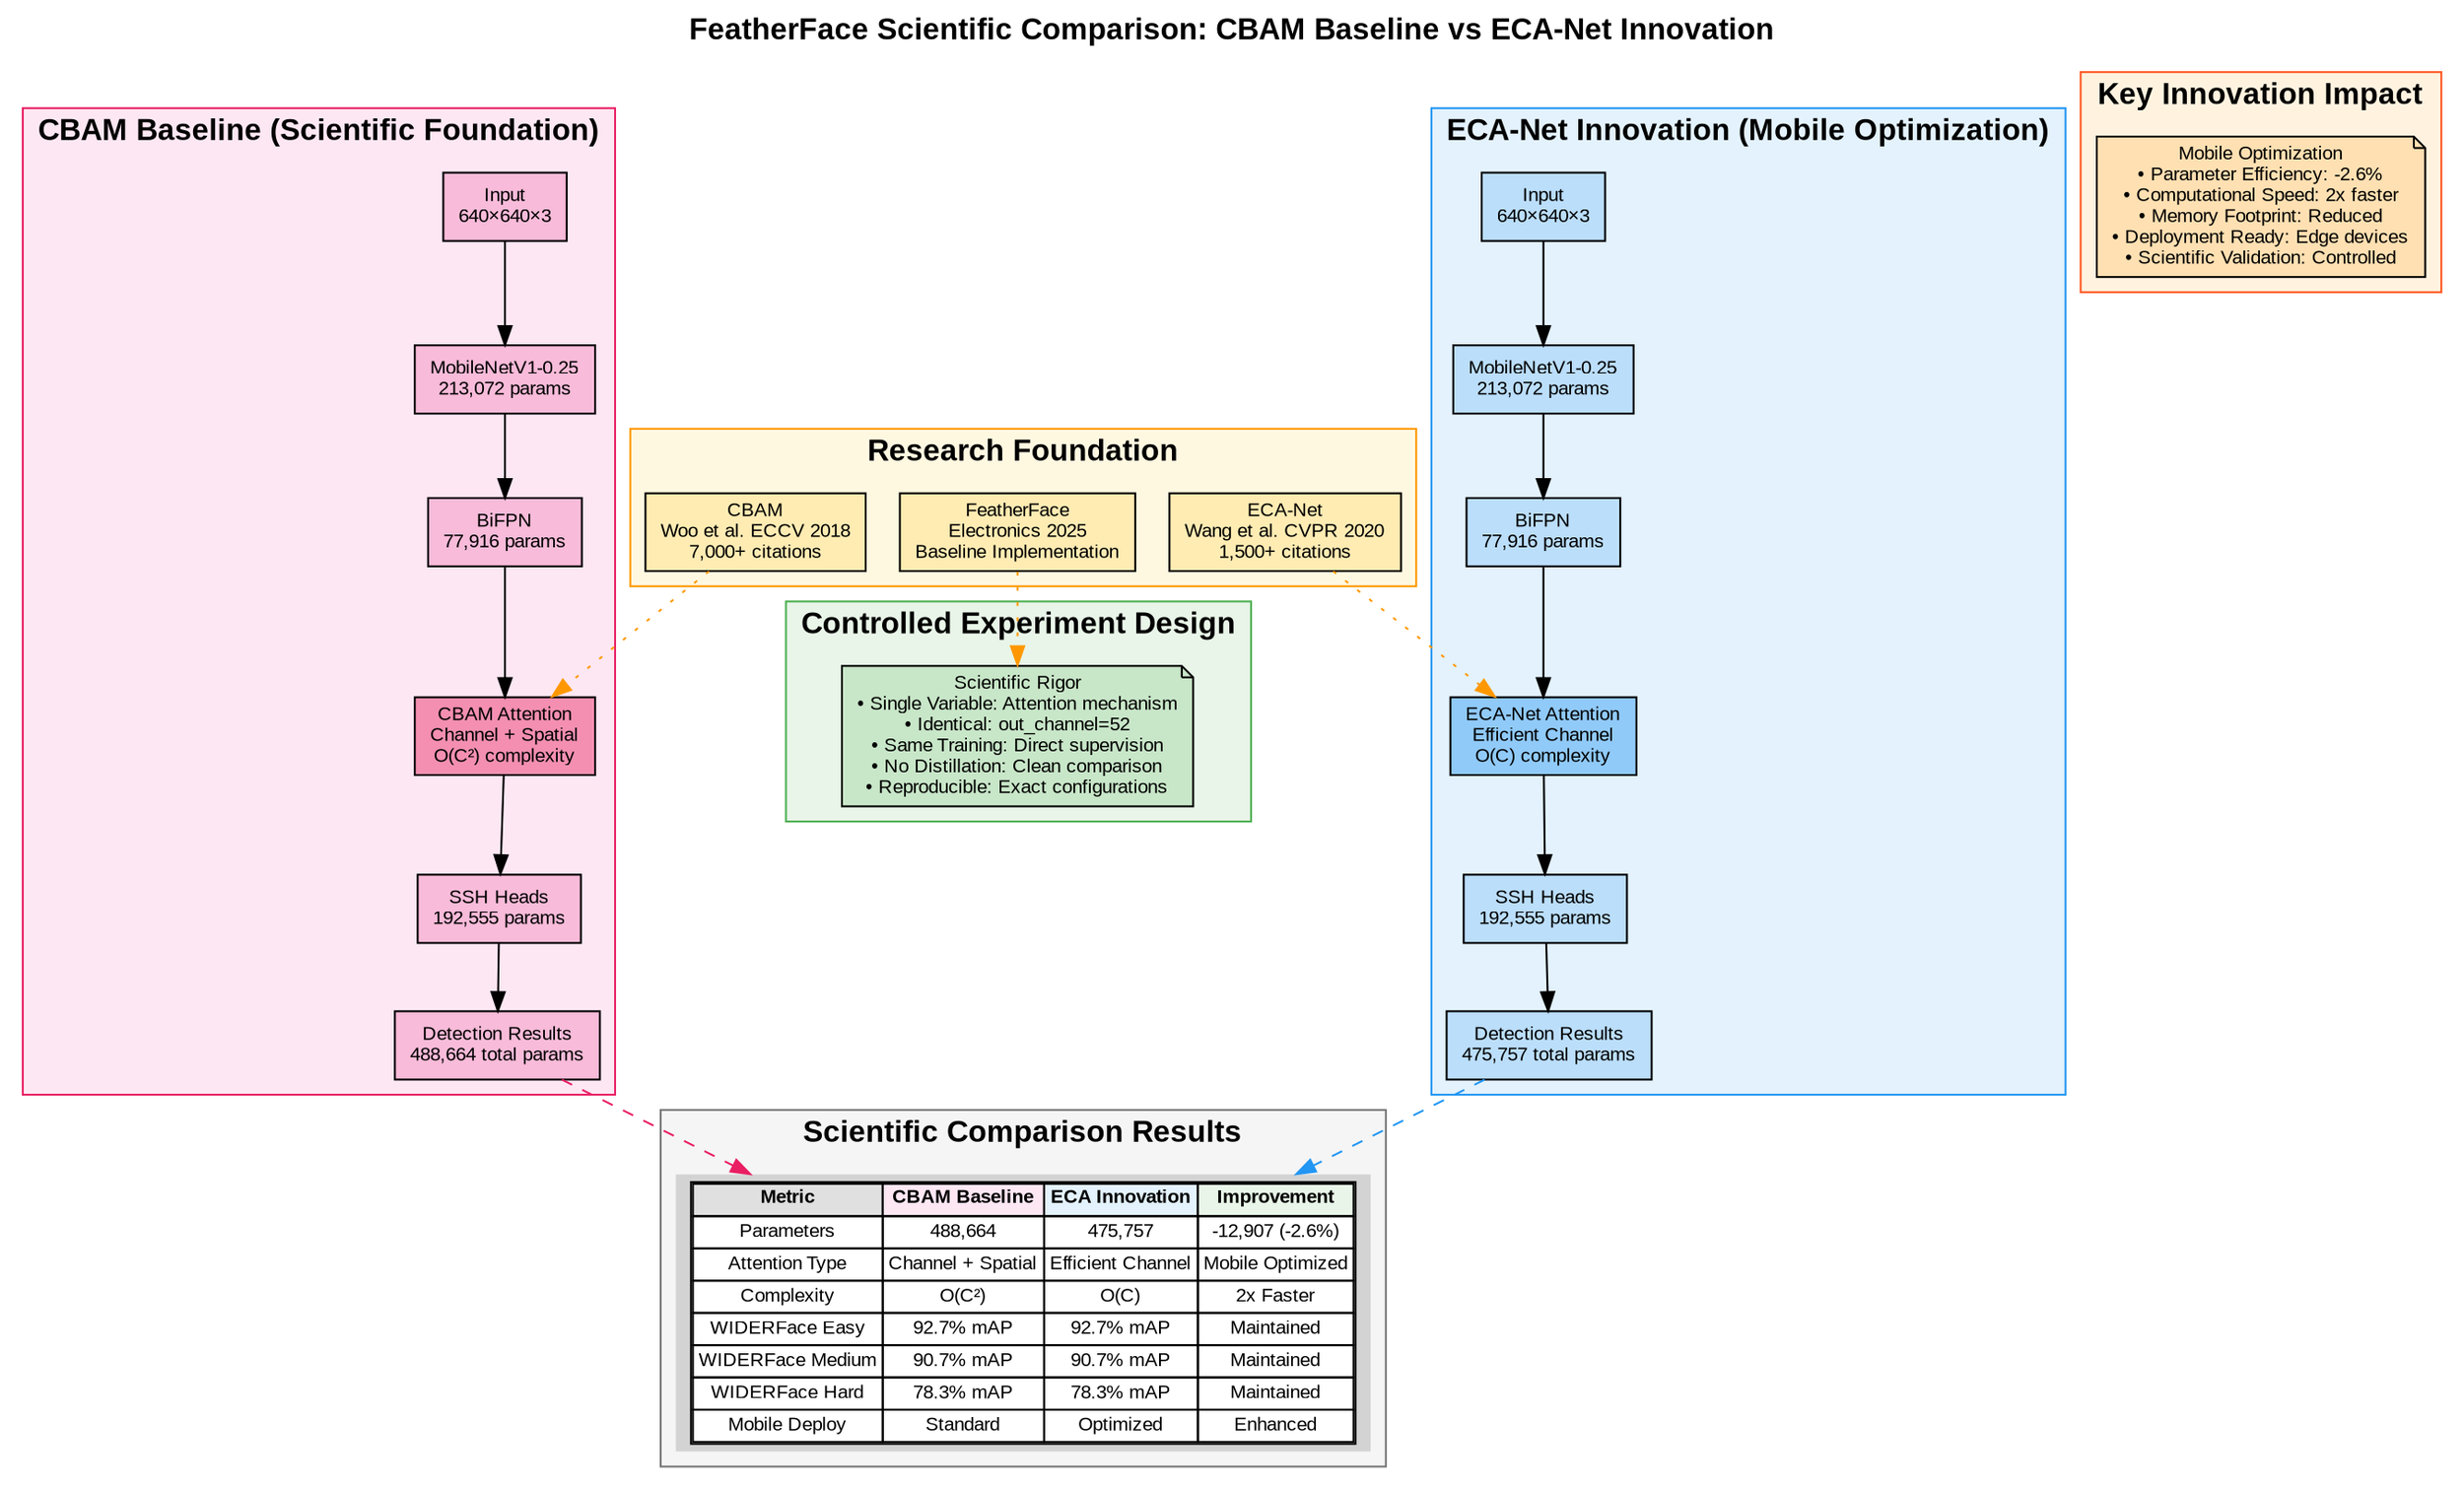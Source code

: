 digraph ScientificComparison {
    // Graph configuration
    rankdir=TB;
    node [shape=box, style=filled, fontname="Arial", fontsize=10];
    edge [fontname="Arial", fontsize=9];
    
    // Title
    label="FeatherFace Scientific Comparison: CBAM Baseline vs ECA-Net Innovation";
    labelloc="t";
    fontsize=16;
    fontname="Arial Bold";
    
    // CBAM Baseline Branch
    subgraph cluster_cbam {
        label="CBAM Baseline (Scientific Foundation)";
        style=filled;
        fillcolor="#FDE7F3";
        color="#E91E63";
        
        cbam_input [label="Input\n640×640×3", fillcolor="#F8BBD9"];
        cbam_backbone [label="MobileNetV1-0.25\n213,072 params", fillcolor="#F8BBD9"];
        cbam_bifpn [label="BiFPN\n77,916 params", fillcolor="#F8BBD9"];
        cbam_attention [label="CBAM Attention\nChannel + Spatial\nO(C²) complexity", fillcolor="#F48FB1"];
        cbam_ssh [label="SSH Heads\n192,555 params", fillcolor="#F8BBD9"];
        cbam_output [label="Detection Results\n488,664 total params", fillcolor="#F8BBD9"];
        
        cbam_input -> cbam_backbone;
        cbam_backbone -> cbam_bifpn;
        cbam_bifpn -> cbam_attention;
        cbam_attention -> cbam_ssh;
        cbam_ssh -> cbam_output;
    }
    
    // ECA Innovation Branch
    subgraph cluster_eca {
        label="ECA-Net Innovation (Mobile Optimization)";
        style=filled;
        fillcolor="#E3F2FD";
        color="#2196F3";
        
        eca_input [label="Input\n640×640×3", fillcolor="#BBDEFB"];
        eca_backbone [label="MobileNetV1-0.25\n213,072 params", fillcolor="#BBDEFB"];
        eca_bifpn [label="BiFPN\n77,916 params", fillcolor="#BBDEFB"];
        eca_attention [label="ECA-Net Attention\nEfficient Channel\nO(C) complexity", fillcolor="#90CAF9"];
        eca_ssh [label="SSH Heads\n192,555 params", fillcolor="#BBDEFB"];
        eca_output [label="Detection Results\n475,757 total params", fillcolor="#BBDEFB"];
        
        eca_input -> eca_backbone;
        eca_backbone -> eca_bifpn;
        eca_bifpn -> eca_attention;
        eca_attention -> eca_ssh;
        eca_ssh -> eca_output;
    }
    
    // Comparison Table
    subgraph cluster_comparison {
        label="Scientific Comparison Results";
        style=filled;
        fillcolor="#F5F5F5";
        color="#757575";
        
        comparison_table [label=<
            <TABLE BORDER="1" CELLBORDER="1" CELLSPACING="0" BGCOLOR="white">
                <TR><TD BGCOLOR="#E0E0E0"><B>Metric</B></TD><TD BGCOLOR="#FDE7F3"><B>CBAM Baseline</B></TD><TD BGCOLOR="#E3F2FD"><B>ECA Innovation</B></TD><TD BGCOLOR="#E8F5E8"><B>Improvement</B></TD></TR>
                <TR><TD>Parameters</TD><TD>488,664</TD><TD>475,757</TD><TD>-12,907 (-2.6%)</TD></TR>
                <TR><TD>Attention Type</TD><TD>Channel + Spatial</TD><TD>Efficient Channel</TD><TD>Mobile Optimized</TD></TR>
                <TR><TD>Complexity</TD><TD>O(C²)</TD><TD>O(C)</TD><TD>2x Faster</TD></TR>
                <TR><TD>WIDERFace Easy</TD><TD>92.7% mAP</TD><TD>92.7% mAP</TD><TD>Maintained</TD></TR>
                <TR><TD>WIDERFace Medium</TD><TD>90.7% mAP</TD><TD>90.7% mAP</TD><TD>Maintained</TD></TR>
                <TR><TD>WIDERFace Hard</TD><TD>78.3% mAP</TD><TD>78.3% mAP</TD><TD>Maintained</TD></TR>
                <TR><TD>Mobile Deploy</TD><TD>Standard</TD><TD>Optimized</TD><TD>Enhanced</TD></TR>
            </TABLE>
        >, shape=plaintext];
    }
    
    // Scientific Foundation
    subgraph cluster_foundation {
        label="Research Foundation";
        style=filled;
        fillcolor="#FFF8E1";
        color="#FF9800";
        
        cbam_paper [label="CBAM\nWoo et al. ECCV 2018\n7,000+ citations", fillcolor="#FFECB3"];
        eca_paper [label="ECA-Net\nWang et al. CVPR 2020\n1,500+ citations", fillcolor="#FFECB3"];
        featherface_paper [label="FeatherFace\nElectronics 2025\nBaseline Implementation", fillcolor="#FFECB3"];
    }
    
    // Controlled Experiment Design
    subgraph cluster_experiment {
        label="Controlled Experiment Design";
        style=filled;
        fillcolor="#E8F5E8";
        color="#4CAF50";
        
        experiment [label="Scientific Rigor\n• Single Variable: Attention mechanism\n• Identical: out_channel=52\n• Same Training: Direct supervision\n• No Distillation: Clean comparison\n• Reproducible: Exact configurations", 
                   fillcolor="#C8E6C8", shape=note];
    }
    
    // Key Innovation
    subgraph cluster_innovation {
        label="Key Innovation Impact";
        style=filled;
        fillcolor="#FFF3E0";
        color="#FF5722";
        
        innovation [label="Mobile Optimization\n• Parameter Efficiency: -2.6%\n• Computational Speed: 2x faster\n• Memory Footprint: Reduced\n• Deployment Ready: Edge devices\n• Scientific Validation: Controlled", 
                   fillcolor="#FFE0B2", shape=note];
    }
    
    // Connections between branches
    cbam_output -> comparison_table [color="#E91E63", style=dashed];
    eca_output -> comparison_table [color="#2196F3", style=dashed];
    
    // Research connections
    cbam_paper -> cbam_attention [color="#FF9800", style=dotted];
    eca_paper -> eca_attention [color="#FF9800", style=dotted];
    featherface_paper -> experiment [color="#FF9800", style=dotted];
}